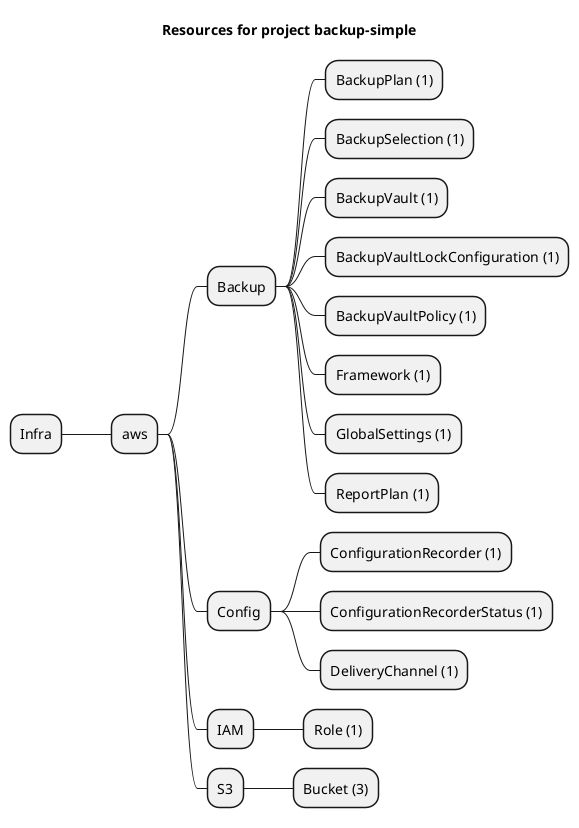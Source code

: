 @startmindmap
title Resources for project backup-simple
skinparam monochrome true
+ Infra
++ aws
+++ Backup
++++ BackupPlan (1)
++++ BackupSelection (1)
++++ BackupVault (1)
++++ BackupVaultLockConfiguration (1)
++++ BackupVaultPolicy (1)
++++ Framework (1)
++++ GlobalSettings (1)
++++ ReportPlan (1)
+++ Config
++++ ConfigurationRecorder (1)
++++ ConfigurationRecorderStatus (1)
++++ DeliveryChannel (1)
+++ IAM
++++ Role (1)
+++ S3
++++ Bucket (3)
@endmindmap